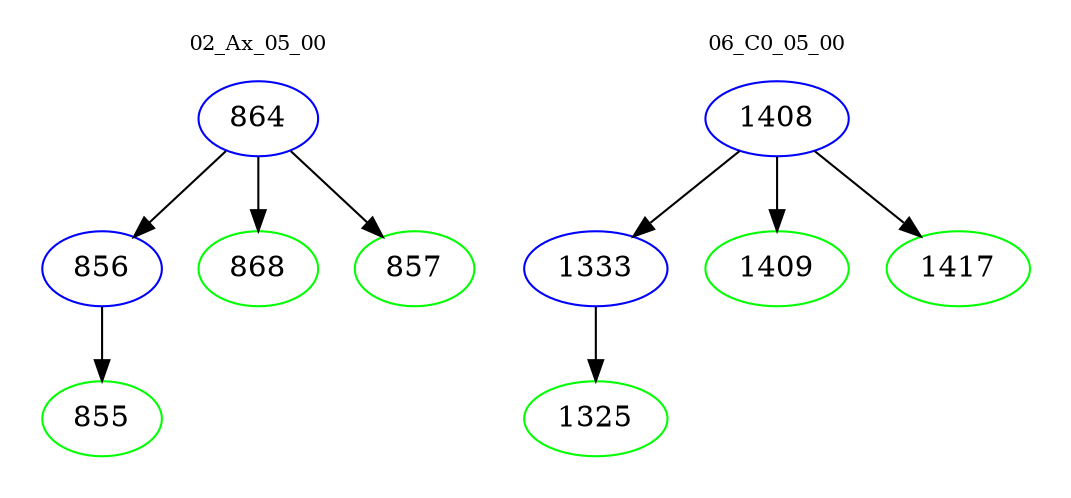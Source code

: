 digraph{
subgraph cluster_0 {
color = white
label = "02_Ax_05_00";
fontsize=10;
T0_864 [label="864", color="blue"]
T0_864 -> T0_856 [color="black"]
T0_856 [label="856", color="blue"]
T0_856 -> T0_855 [color="black"]
T0_855 [label="855", color="green"]
T0_864 -> T0_868 [color="black"]
T0_868 [label="868", color="green"]
T0_864 -> T0_857 [color="black"]
T0_857 [label="857", color="green"]
}
subgraph cluster_1 {
color = white
label = "06_C0_05_00";
fontsize=10;
T1_1408 [label="1408", color="blue"]
T1_1408 -> T1_1333 [color="black"]
T1_1333 [label="1333", color="blue"]
T1_1333 -> T1_1325 [color="black"]
T1_1325 [label="1325", color="green"]
T1_1408 -> T1_1409 [color="black"]
T1_1409 [label="1409", color="green"]
T1_1408 -> T1_1417 [color="black"]
T1_1417 [label="1417", color="green"]
}
}
